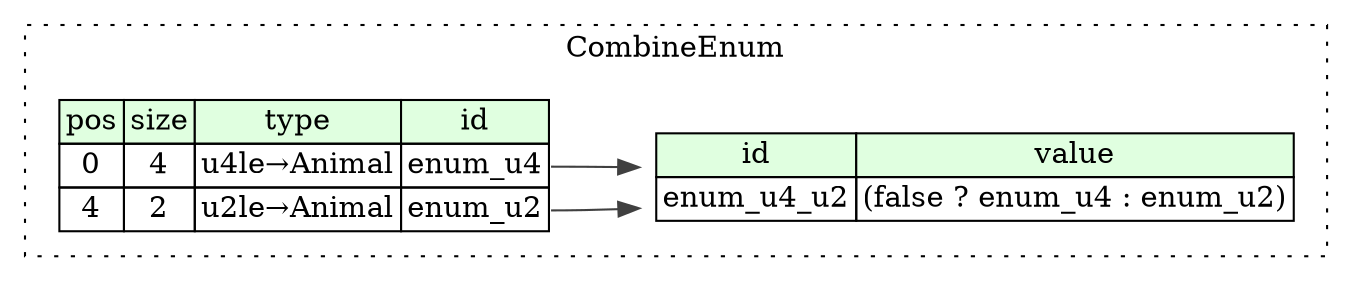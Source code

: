 digraph {
	rankdir=LR;
	node [shape=plaintext];
	subgraph cluster__combine_enum {
		label="CombineEnum";
		graph[style=dotted];

		combine_enum__seq [label=<<TABLE BORDER="0" CELLBORDER="1" CELLSPACING="0">
			<TR><TD BGCOLOR="#E0FFE0">pos</TD><TD BGCOLOR="#E0FFE0">size</TD><TD BGCOLOR="#E0FFE0">type</TD><TD BGCOLOR="#E0FFE0">id</TD></TR>
			<TR><TD PORT="enum_u4_pos">0</TD><TD PORT="enum_u4_size">4</TD><TD>u4le→Animal</TD><TD PORT="enum_u4_type">enum_u4</TD></TR>
			<TR><TD PORT="enum_u2_pos">4</TD><TD PORT="enum_u2_size">2</TD><TD>u2le→Animal</TD><TD PORT="enum_u2_type">enum_u2</TD></TR>
		</TABLE>>];
		combine_enum__inst__enum_u4_u2 [label=<<TABLE BORDER="0" CELLBORDER="1" CELLSPACING="0">
			<TR><TD BGCOLOR="#E0FFE0">id</TD><TD BGCOLOR="#E0FFE0">value</TD></TR>
			<TR><TD>enum_u4_u2</TD><TD>(false ? enum_u4 : enum_u2)</TD></TR>
		</TABLE>>];
	}
	combine_enum__seq:enum_u4_type -> combine_enum__inst__enum_u4_u2 [color="#404040"];
	combine_enum__seq:enum_u2_type -> combine_enum__inst__enum_u4_u2 [color="#404040"];
}
